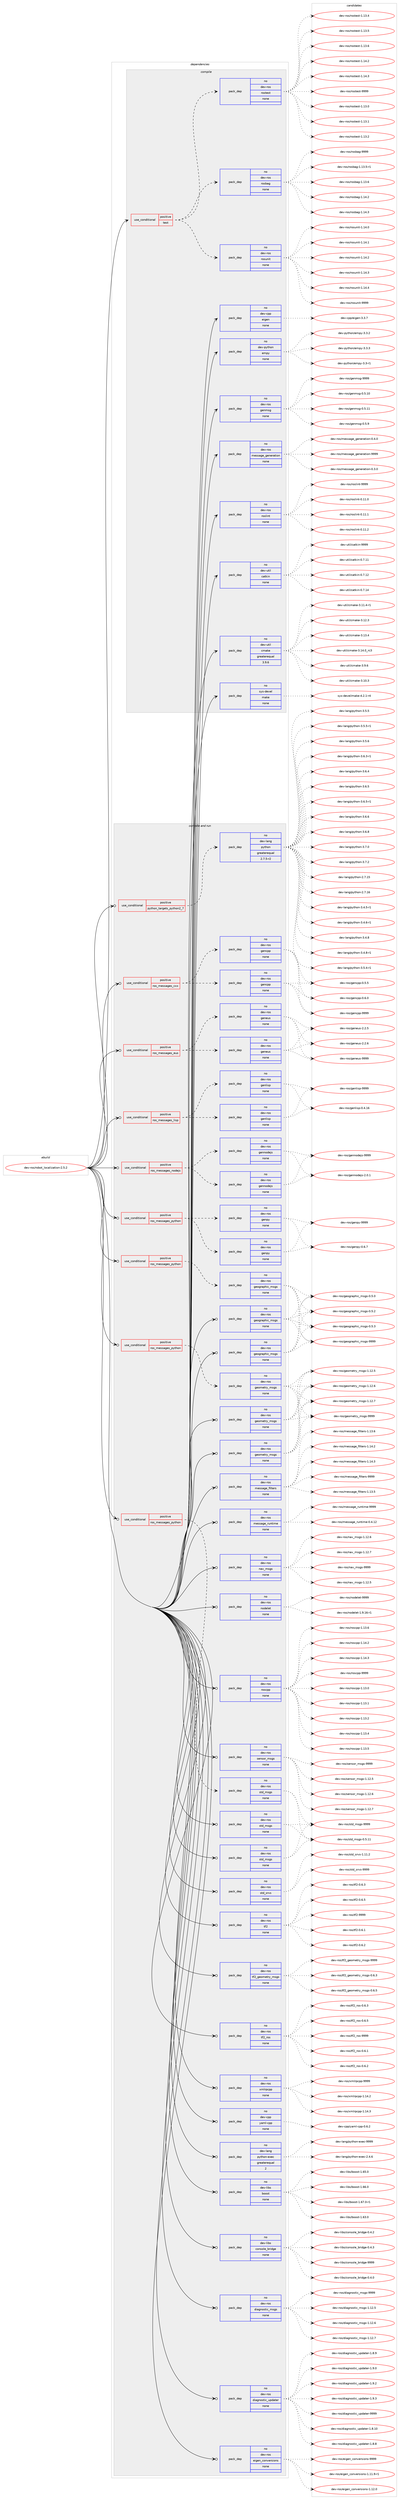 digraph prolog {

# *************
# Graph options
# *************

newrank=true;
concentrate=true;
compound=true;
graph [rankdir=LR,fontname=Helvetica,fontsize=10,ranksep=1.5];#, ranksep=2.5, nodesep=0.2];
edge  [arrowhead=vee];
node  [fontname=Helvetica,fontsize=10];

# **********
# The ebuild
# **********

subgraph cluster_leftcol {
color=gray;
rank=same;
label=<<i>ebuild</i>>;
id [label="dev-ros/robot_localization-2.5.2", color=red, width=4, href="../dev-ros/robot_localization-2.5.2.svg"];
}

# ****************
# The dependencies
# ****************

subgraph cluster_midcol {
color=gray;
label=<<i>dependencies</i>>;
subgraph cluster_compile {
fillcolor="#eeeeee";
style=filled;
label=<<i>compile</i>>;
subgraph cond389526 {
dependency1462992 [label=<<TABLE BORDER="0" CELLBORDER="1" CELLSPACING="0" CELLPADDING="4"><TR><TD ROWSPAN="3" CELLPADDING="10">use_conditional</TD></TR><TR><TD>positive</TD></TR><TR><TD>test</TD></TR></TABLE>>, shape=none, color=red];
subgraph pack1050076 {
dependency1462993 [label=<<TABLE BORDER="0" CELLBORDER="1" CELLSPACING="0" CELLPADDING="4" WIDTH="220"><TR><TD ROWSPAN="6" CELLPADDING="30">pack_dep</TD></TR><TR><TD WIDTH="110">no</TD></TR><TR><TD>dev-ros</TD></TR><TR><TD>rosbag</TD></TR><TR><TD>none</TD></TR><TR><TD></TD></TR></TABLE>>, shape=none, color=blue];
}
dependency1462992:e -> dependency1462993:w [weight=20,style="dashed",arrowhead="vee"];
subgraph pack1050077 {
dependency1462994 [label=<<TABLE BORDER="0" CELLBORDER="1" CELLSPACING="0" CELLPADDING="4" WIDTH="220"><TR><TD ROWSPAN="6" CELLPADDING="30">pack_dep</TD></TR><TR><TD WIDTH="110">no</TD></TR><TR><TD>dev-ros</TD></TR><TR><TD>rostest</TD></TR><TR><TD>none</TD></TR><TR><TD></TD></TR></TABLE>>, shape=none, color=blue];
}
dependency1462992:e -> dependency1462994:w [weight=20,style="dashed",arrowhead="vee"];
subgraph pack1050078 {
dependency1462995 [label=<<TABLE BORDER="0" CELLBORDER="1" CELLSPACING="0" CELLPADDING="4" WIDTH="220"><TR><TD ROWSPAN="6" CELLPADDING="30">pack_dep</TD></TR><TR><TD WIDTH="110">no</TD></TR><TR><TD>dev-ros</TD></TR><TR><TD>rosunit</TD></TR><TR><TD>none</TD></TR><TR><TD></TD></TR></TABLE>>, shape=none, color=blue];
}
dependency1462992:e -> dependency1462995:w [weight=20,style="dashed",arrowhead="vee"];
}
id:e -> dependency1462992:w [weight=20,style="solid",arrowhead="vee"];
subgraph pack1050079 {
dependency1462996 [label=<<TABLE BORDER="0" CELLBORDER="1" CELLSPACING="0" CELLPADDING="4" WIDTH="220"><TR><TD ROWSPAN="6" CELLPADDING="30">pack_dep</TD></TR><TR><TD WIDTH="110">no</TD></TR><TR><TD>dev-cpp</TD></TR><TR><TD>eigen</TD></TR><TR><TD>none</TD></TR><TR><TD></TD></TR></TABLE>>, shape=none, color=blue];
}
id:e -> dependency1462996:w [weight=20,style="solid",arrowhead="vee"];
subgraph pack1050080 {
dependency1462997 [label=<<TABLE BORDER="0" CELLBORDER="1" CELLSPACING="0" CELLPADDING="4" WIDTH="220"><TR><TD ROWSPAN="6" CELLPADDING="30">pack_dep</TD></TR><TR><TD WIDTH="110">no</TD></TR><TR><TD>dev-python</TD></TR><TR><TD>empy</TD></TR><TR><TD>none</TD></TR><TR><TD></TD></TR></TABLE>>, shape=none, color=blue];
}
id:e -> dependency1462997:w [weight=20,style="solid",arrowhead="vee"];
subgraph pack1050081 {
dependency1462998 [label=<<TABLE BORDER="0" CELLBORDER="1" CELLSPACING="0" CELLPADDING="4" WIDTH="220"><TR><TD ROWSPAN="6" CELLPADDING="30">pack_dep</TD></TR><TR><TD WIDTH="110">no</TD></TR><TR><TD>dev-ros</TD></TR><TR><TD>genmsg</TD></TR><TR><TD>none</TD></TR><TR><TD></TD></TR></TABLE>>, shape=none, color=blue];
}
id:e -> dependency1462998:w [weight=20,style="solid",arrowhead="vee"];
subgraph pack1050082 {
dependency1462999 [label=<<TABLE BORDER="0" CELLBORDER="1" CELLSPACING="0" CELLPADDING="4" WIDTH="220"><TR><TD ROWSPAN="6" CELLPADDING="30">pack_dep</TD></TR><TR><TD WIDTH="110">no</TD></TR><TR><TD>dev-ros</TD></TR><TR><TD>message_generation</TD></TR><TR><TD>none</TD></TR><TR><TD></TD></TR></TABLE>>, shape=none, color=blue];
}
id:e -> dependency1462999:w [weight=20,style="solid",arrowhead="vee"];
subgraph pack1050083 {
dependency1463000 [label=<<TABLE BORDER="0" CELLBORDER="1" CELLSPACING="0" CELLPADDING="4" WIDTH="220"><TR><TD ROWSPAN="6" CELLPADDING="30">pack_dep</TD></TR><TR><TD WIDTH="110">no</TD></TR><TR><TD>dev-ros</TD></TR><TR><TD>roslint</TD></TR><TR><TD>none</TD></TR><TR><TD></TD></TR></TABLE>>, shape=none, color=blue];
}
id:e -> dependency1463000:w [weight=20,style="solid",arrowhead="vee"];
subgraph pack1050084 {
dependency1463001 [label=<<TABLE BORDER="0" CELLBORDER="1" CELLSPACING="0" CELLPADDING="4" WIDTH="220"><TR><TD ROWSPAN="6" CELLPADDING="30">pack_dep</TD></TR><TR><TD WIDTH="110">no</TD></TR><TR><TD>dev-util</TD></TR><TR><TD>catkin</TD></TR><TR><TD>none</TD></TR><TR><TD></TD></TR></TABLE>>, shape=none, color=blue];
}
id:e -> dependency1463001:w [weight=20,style="solid",arrowhead="vee"];
subgraph pack1050085 {
dependency1463002 [label=<<TABLE BORDER="0" CELLBORDER="1" CELLSPACING="0" CELLPADDING="4" WIDTH="220"><TR><TD ROWSPAN="6" CELLPADDING="30">pack_dep</TD></TR><TR><TD WIDTH="110">no</TD></TR><TR><TD>dev-util</TD></TR><TR><TD>cmake</TD></TR><TR><TD>greaterequal</TD></TR><TR><TD>3.9.6</TD></TR></TABLE>>, shape=none, color=blue];
}
id:e -> dependency1463002:w [weight=20,style="solid",arrowhead="vee"];
subgraph pack1050086 {
dependency1463003 [label=<<TABLE BORDER="0" CELLBORDER="1" CELLSPACING="0" CELLPADDING="4" WIDTH="220"><TR><TD ROWSPAN="6" CELLPADDING="30">pack_dep</TD></TR><TR><TD WIDTH="110">no</TD></TR><TR><TD>sys-devel</TD></TR><TR><TD>make</TD></TR><TR><TD>none</TD></TR><TR><TD></TD></TR></TABLE>>, shape=none, color=blue];
}
id:e -> dependency1463003:w [weight=20,style="solid",arrowhead="vee"];
}
subgraph cluster_compileandrun {
fillcolor="#eeeeee";
style=filled;
label=<<i>compile and run</i>>;
subgraph cond389527 {
dependency1463004 [label=<<TABLE BORDER="0" CELLBORDER="1" CELLSPACING="0" CELLPADDING="4"><TR><TD ROWSPAN="3" CELLPADDING="10">use_conditional</TD></TR><TR><TD>positive</TD></TR><TR><TD>python_targets_python2_7</TD></TR></TABLE>>, shape=none, color=red];
subgraph pack1050087 {
dependency1463005 [label=<<TABLE BORDER="0" CELLBORDER="1" CELLSPACING="0" CELLPADDING="4" WIDTH="220"><TR><TD ROWSPAN="6" CELLPADDING="30">pack_dep</TD></TR><TR><TD WIDTH="110">no</TD></TR><TR><TD>dev-lang</TD></TR><TR><TD>python</TD></TR><TR><TD>greaterequal</TD></TR><TR><TD>2.7.5-r2</TD></TR></TABLE>>, shape=none, color=blue];
}
dependency1463004:e -> dependency1463005:w [weight=20,style="dashed",arrowhead="vee"];
}
id:e -> dependency1463004:w [weight=20,style="solid",arrowhead="odotvee"];
subgraph cond389528 {
dependency1463006 [label=<<TABLE BORDER="0" CELLBORDER="1" CELLSPACING="0" CELLPADDING="4"><TR><TD ROWSPAN="3" CELLPADDING="10">use_conditional</TD></TR><TR><TD>positive</TD></TR><TR><TD>ros_messages_cxx</TD></TR></TABLE>>, shape=none, color=red];
subgraph pack1050088 {
dependency1463007 [label=<<TABLE BORDER="0" CELLBORDER="1" CELLSPACING="0" CELLPADDING="4" WIDTH="220"><TR><TD ROWSPAN="6" CELLPADDING="30">pack_dep</TD></TR><TR><TD WIDTH="110">no</TD></TR><TR><TD>dev-ros</TD></TR><TR><TD>gencpp</TD></TR><TR><TD>none</TD></TR><TR><TD></TD></TR></TABLE>>, shape=none, color=blue];
}
dependency1463006:e -> dependency1463007:w [weight=20,style="dashed",arrowhead="vee"];
subgraph pack1050089 {
dependency1463008 [label=<<TABLE BORDER="0" CELLBORDER="1" CELLSPACING="0" CELLPADDING="4" WIDTH="220"><TR><TD ROWSPAN="6" CELLPADDING="30">pack_dep</TD></TR><TR><TD WIDTH="110">no</TD></TR><TR><TD>dev-ros</TD></TR><TR><TD>gencpp</TD></TR><TR><TD>none</TD></TR><TR><TD></TD></TR></TABLE>>, shape=none, color=blue];
}
dependency1463006:e -> dependency1463008:w [weight=20,style="dashed",arrowhead="vee"];
}
id:e -> dependency1463006:w [weight=20,style="solid",arrowhead="odotvee"];
subgraph cond389529 {
dependency1463009 [label=<<TABLE BORDER="0" CELLBORDER="1" CELLSPACING="0" CELLPADDING="4"><TR><TD ROWSPAN="3" CELLPADDING="10">use_conditional</TD></TR><TR><TD>positive</TD></TR><TR><TD>ros_messages_eus</TD></TR></TABLE>>, shape=none, color=red];
subgraph pack1050090 {
dependency1463010 [label=<<TABLE BORDER="0" CELLBORDER="1" CELLSPACING="0" CELLPADDING="4" WIDTH="220"><TR><TD ROWSPAN="6" CELLPADDING="30">pack_dep</TD></TR><TR><TD WIDTH="110">no</TD></TR><TR><TD>dev-ros</TD></TR><TR><TD>geneus</TD></TR><TR><TD>none</TD></TR><TR><TD></TD></TR></TABLE>>, shape=none, color=blue];
}
dependency1463009:e -> dependency1463010:w [weight=20,style="dashed",arrowhead="vee"];
subgraph pack1050091 {
dependency1463011 [label=<<TABLE BORDER="0" CELLBORDER="1" CELLSPACING="0" CELLPADDING="4" WIDTH="220"><TR><TD ROWSPAN="6" CELLPADDING="30">pack_dep</TD></TR><TR><TD WIDTH="110">no</TD></TR><TR><TD>dev-ros</TD></TR><TR><TD>geneus</TD></TR><TR><TD>none</TD></TR><TR><TD></TD></TR></TABLE>>, shape=none, color=blue];
}
dependency1463009:e -> dependency1463011:w [weight=20,style="dashed",arrowhead="vee"];
}
id:e -> dependency1463009:w [weight=20,style="solid",arrowhead="odotvee"];
subgraph cond389530 {
dependency1463012 [label=<<TABLE BORDER="0" CELLBORDER="1" CELLSPACING="0" CELLPADDING="4"><TR><TD ROWSPAN="3" CELLPADDING="10">use_conditional</TD></TR><TR><TD>positive</TD></TR><TR><TD>ros_messages_lisp</TD></TR></TABLE>>, shape=none, color=red];
subgraph pack1050092 {
dependency1463013 [label=<<TABLE BORDER="0" CELLBORDER="1" CELLSPACING="0" CELLPADDING="4" WIDTH="220"><TR><TD ROWSPAN="6" CELLPADDING="30">pack_dep</TD></TR><TR><TD WIDTH="110">no</TD></TR><TR><TD>dev-ros</TD></TR><TR><TD>genlisp</TD></TR><TR><TD>none</TD></TR><TR><TD></TD></TR></TABLE>>, shape=none, color=blue];
}
dependency1463012:e -> dependency1463013:w [weight=20,style="dashed",arrowhead="vee"];
subgraph pack1050093 {
dependency1463014 [label=<<TABLE BORDER="0" CELLBORDER="1" CELLSPACING="0" CELLPADDING="4" WIDTH="220"><TR><TD ROWSPAN="6" CELLPADDING="30">pack_dep</TD></TR><TR><TD WIDTH="110">no</TD></TR><TR><TD>dev-ros</TD></TR><TR><TD>genlisp</TD></TR><TR><TD>none</TD></TR><TR><TD></TD></TR></TABLE>>, shape=none, color=blue];
}
dependency1463012:e -> dependency1463014:w [weight=20,style="dashed",arrowhead="vee"];
}
id:e -> dependency1463012:w [weight=20,style="solid",arrowhead="odotvee"];
subgraph cond389531 {
dependency1463015 [label=<<TABLE BORDER="0" CELLBORDER="1" CELLSPACING="0" CELLPADDING="4"><TR><TD ROWSPAN="3" CELLPADDING="10">use_conditional</TD></TR><TR><TD>positive</TD></TR><TR><TD>ros_messages_nodejs</TD></TR></TABLE>>, shape=none, color=red];
subgraph pack1050094 {
dependency1463016 [label=<<TABLE BORDER="0" CELLBORDER="1" CELLSPACING="0" CELLPADDING="4" WIDTH="220"><TR><TD ROWSPAN="6" CELLPADDING="30">pack_dep</TD></TR><TR><TD WIDTH="110">no</TD></TR><TR><TD>dev-ros</TD></TR><TR><TD>gennodejs</TD></TR><TR><TD>none</TD></TR><TR><TD></TD></TR></TABLE>>, shape=none, color=blue];
}
dependency1463015:e -> dependency1463016:w [weight=20,style="dashed",arrowhead="vee"];
subgraph pack1050095 {
dependency1463017 [label=<<TABLE BORDER="0" CELLBORDER="1" CELLSPACING="0" CELLPADDING="4" WIDTH="220"><TR><TD ROWSPAN="6" CELLPADDING="30">pack_dep</TD></TR><TR><TD WIDTH="110">no</TD></TR><TR><TD>dev-ros</TD></TR><TR><TD>gennodejs</TD></TR><TR><TD>none</TD></TR><TR><TD></TD></TR></TABLE>>, shape=none, color=blue];
}
dependency1463015:e -> dependency1463017:w [weight=20,style="dashed",arrowhead="vee"];
}
id:e -> dependency1463015:w [weight=20,style="solid",arrowhead="odotvee"];
subgraph cond389532 {
dependency1463018 [label=<<TABLE BORDER="0" CELLBORDER="1" CELLSPACING="0" CELLPADDING="4"><TR><TD ROWSPAN="3" CELLPADDING="10">use_conditional</TD></TR><TR><TD>positive</TD></TR><TR><TD>ros_messages_python</TD></TR></TABLE>>, shape=none, color=red];
subgraph pack1050096 {
dependency1463019 [label=<<TABLE BORDER="0" CELLBORDER="1" CELLSPACING="0" CELLPADDING="4" WIDTH="220"><TR><TD ROWSPAN="6" CELLPADDING="30">pack_dep</TD></TR><TR><TD WIDTH="110">no</TD></TR><TR><TD>dev-ros</TD></TR><TR><TD>genpy</TD></TR><TR><TD>none</TD></TR><TR><TD></TD></TR></TABLE>>, shape=none, color=blue];
}
dependency1463018:e -> dependency1463019:w [weight=20,style="dashed",arrowhead="vee"];
subgraph pack1050097 {
dependency1463020 [label=<<TABLE BORDER="0" CELLBORDER="1" CELLSPACING="0" CELLPADDING="4" WIDTH="220"><TR><TD ROWSPAN="6" CELLPADDING="30">pack_dep</TD></TR><TR><TD WIDTH="110">no</TD></TR><TR><TD>dev-ros</TD></TR><TR><TD>genpy</TD></TR><TR><TD>none</TD></TR><TR><TD></TD></TR></TABLE>>, shape=none, color=blue];
}
dependency1463018:e -> dependency1463020:w [weight=20,style="dashed",arrowhead="vee"];
}
id:e -> dependency1463018:w [weight=20,style="solid",arrowhead="odotvee"];
subgraph cond389533 {
dependency1463021 [label=<<TABLE BORDER="0" CELLBORDER="1" CELLSPACING="0" CELLPADDING="4"><TR><TD ROWSPAN="3" CELLPADDING="10">use_conditional</TD></TR><TR><TD>positive</TD></TR><TR><TD>ros_messages_python</TD></TR></TABLE>>, shape=none, color=red];
subgraph pack1050098 {
dependency1463022 [label=<<TABLE BORDER="0" CELLBORDER="1" CELLSPACING="0" CELLPADDING="4" WIDTH="220"><TR><TD ROWSPAN="6" CELLPADDING="30">pack_dep</TD></TR><TR><TD WIDTH="110">no</TD></TR><TR><TD>dev-ros</TD></TR><TR><TD>geographic_msgs</TD></TR><TR><TD>none</TD></TR><TR><TD></TD></TR></TABLE>>, shape=none, color=blue];
}
dependency1463021:e -> dependency1463022:w [weight=20,style="dashed",arrowhead="vee"];
}
id:e -> dependency1463021:w [weight=20,style="solid",arrowhead="odotvee"];
subgraph cond389534 {
dependency1463023 [label=<<TABLE BORDER="0" CELLBORDER="1" CELLSPACING="0" CELLPADDING="4"><TR><TD ROWSPAN="3" CELLPADDING="10">use_conditional</TD></TR><TR><TD>positive</TD></TR><TR><TD>ros_messages_python</TD></TR></TABLE>>, shape=none, color=red];
subgraph pack1050099 {
dependency1463024 [label=<<TABLE BORDER="0" CELLBORDER="1" CELLSPACING="0" CELLPADDING="4" WIDTH="220"><TR><TD ROWSPAN="6" CELLPADDING="30">pack_dep</TD></TR><TR><TD WIDTH="110">no</TD></TR><TR><TD>dev-ros</TD></TR><TR><TD>geometry_msgs</TD></TR><TR><TD>none</TD></TR><TR><TD></TD></TR></TABLE>>, shape=none, color=blue];
}
dependency1463023:e -> dependency1463024:w [weight=20,style="dashed",arrowhead="vee"];
}
id:e -> dependency1463023:w [weight=20,style="solid",arrowhead="odotvee"];
subgraph cond389535 {
dependency1463025 [label=<<TABLE BORDER="0" CELLBORDER="1" CELLSPACING="0" CELLPADDING="4"><TR><TD ROWSPAN="3" CELLPADDING="10">use_conditional</TD></TR><TR><TD>positive</TD></TR><TR><TD>ros_messages_python</TD></TR></TABLE>>, shape=none, color=red];
subgraph pack1050100 {
dependency1463026 [label=<<TABLE BORDER="0" CELLBORDER="1" CELLSPACING="0" CELLPADDING="4" WIDTH="220"><TR><TD ROWSPAN="6" CELLPADDING="30">pack_dep</TD></TR><TR><TD WIDTH="110">no</TD></TR><TR><TD>dev-ros</TD></TR><TR><TD>std_msgs</TD></TR><TR><TD>none</TD></TR><TR><TD></TD></TR></TABLE>>, shape=none, color=blue];
}
dependency1463025:e -> dependency1463026:w [weight=20,style="dashed",arrowhead="vee"];
}
id:e -> dependency1463025:w [weight=20,style="solid",arrowhead="odotvee"];
subgraph pack1050101 {
dependency1463027 [label=<<TABLE BORDER="0" CELLBORDER="1" CELLSPACING="0" CELLPADDING="4" WIDTH="220"><TR><TD ROWSPAN="6" CELLPADDING="30">pack_dep</TD></TR><TR><TD WIDTH="110">no</TD></TR><TR><TD>dev-cpp</TD></TR><TR><TD>yaml-cpp</TD></TR><TR><TD>none</TD></TR><TR><TD></TD></TR></TABLE>>, shape=none, color=blue];
}
id:e -> dependency1463027:w [weight=20,style="solid",arrowhead="odotvee"];
subgraph pack1050102 {
dependency1463028 [label=<<TABLE BORDER="0" CELLBORDER="1" CELLSPACING="0" CELLPADDING="4" WIDTH="220"><TR><TD ROWSPAN="6" CELLPADDING="30">pack_dep</TD></TR><TR><TD WIDTH="110">no</TD></TR><TR><TD>dev-lang</TD></TR><TR><TD>python-exec</TD></TR><TR><TD>greaterequal</TD></TR><TR><TD>2</TD></TR></TABLE>>, shape=none, color=blue];
}
id:e -> dependency1463028:w [weight=20,style="solid",arrowhead="odotvee"];
subgraph pack1050103 {
dependency1463029 [label=<<TABLE BORDER="0" CELLBORDER="1" CELLSPACING="0" CELLPADDING="4" WIDTH="220"><TR><TD ROWSPAN="6" CELLPADDING="30">pack_dep</TD></TR><TR><TD WIDTH="110">no</TD></TR><TR><TD>dev-libs</TD></TR><TR><TD>boost</TD></TR><TR><TD>none</TD></TR><TR><TD></TD></TR></TABLE>>, shape=none, color=blue];
}
id:e -> dependency1463029:w [weight=20,style="solid",arrowhead="odotvee"];
subgraph pack1050104 {
dependency1463030 [label=<<TABLE BORDER="0" CELLBORDER="1" CELLSPACING="0" CELLPADDING="4" WIDTH="220"><TR><TD ROWSPAN="6" CELLPADDING="30">pack_dep</TD></TR><TR><TD WIDTH="110">no</TD></TR><TR><TD>dev-libs</TD></TR><TR><TD>console_bridge</TD></TR><TR><TD>none</TD></TR><TR><TD></TD></TR></TABLE>>, shape=none, color=blue];
}
id:e -> dependency1463030:w [weight=20,style="solid",arrowhead="odotvee"];
subgraph pack1050105 {
dependency1463031 [label=<<TABLE BORDER="0" CELLBORDER="1" CELLSPACING="0" CELLPADDING="4" WIDTH="220"><TR><TD ROWSPAN="6" CELLPADDING="30">pack_dep</TD></TR><TR><TD WIDTH="110">no</TD></TR><TR><TD>dev-ros</TD></TR><TR><TD>diagnostic_msgs</TD></TR><TR><TD>none</TD></TR><TR><TD></TD></TR></TABLE>>, shape=none, color=blue];
}
id:e -> dependency1463031:w [weight=20,style="solid",arrowhead="odotvee"];
subgraph pack1050106 {
dependency1463032 [label=<<TABLE BORDER="0" CELLBORDER="1" CELLSPACING="0" CELLPADDING="4" WIDTH="220"><TR><TD ROWSPAN="6" CELLPADDING="30">pack_dep</TD></TR><TR><TD WIDTH="110">no</TD></TR><TR><TD>dev-ros</TD></TR><TR><TD>diagnostic_updater</TD></TR><TR><TD>none</TD></TR><TR><TD></TD></TR></TABLE>>, shape=none, color=blue];
}
id:e -> dependency1463032:w [weight=20,style="solid",arrowhead="odotvee"];
subgraph pack1050107 {
dependency1463033 [label=<<TABLE BORDER="0" CELLBORDER="1" CELLSPACING="0" CELLPADDING="4" WIDTH="220"><TR><TD ROWSPAN="6" CELLPADDING="30">pack_dep</TD></TR><TR><TD WIDTH="110">no</TD></TR><TR><TD>dev-ros</TD></TR><TR><TD>eigen_conversions</TD></TR><TR><TD>none</TD></TR><TR><TD></TD></TR></TABLE>>, shape=none, color=blue];
}
id:e -> dependency1463033:w [weight=20,style="solid",arrowhead="odotvee"];
subgraph pack1050108 {
dependency1463034 [label=<<TABLE BORDER="0" CELLBORDER="1" CELLSPACING="0" CELLPADDING="4" WIDTH="220"><TR><TD ROWSPAN="6" CELLPADDING="30">pack_dep</TD></TR><TR><TD WIDTH="110">no</TD></TR><TR><TD>dev-ros</TD></TR><TR><TD>geographic_msgs</TD></TR><TR><TD>none</TD></TR><TR><TD></TD></TR></TABLE>>, shape=none, color=blue];
}
id:e -> dependency1463034:w [weight=20,style="solid",arrowhead="odotvee"];
subgraph pack1050109 {
dependency1463035 [label=<<TABLE BORDER="0" CELLBORDER="1" CELLSPACING="0" CELLPADDING="4" WIDTH="220"><TR><TD ROWSPAN="6" CELLPADDING="30">pack_dep</TD></TR><TR><TD WIDTH="110">no</TD></TR><TR><TD>dev-ros</TD></TR><TR><TD>geographic_msgs</TD></TR><TR><TD>none</TD></TR><TR><TD></TD></TR></TABLE>>, shape=none, color=blue];
}
id:e -> dependency1463035:w [weight=20,style="solid",arrowhead="odotvee"];
subgraph pack1050110 {
dependency1463036 [label=<<TABLE BORDER="0" CELLBORDER="1" CELLSPACING="0" CELLPADDING="4" WIDTH="220"><TR><TD ROWSPAN="6" CELLPADDING="30">pack_dep</TD></TR><TR><TD WIDTH="110">no</TD></TR><TR><TD>dev-ros</TD></TR><TR><TD>geometry_msgs</TD></TR><TR><TD>none</TD></TR><TR><TD></TD></TR></TABLE>>, shape=none, color=blue];
}
id:e -> dependency1463036:w [weight=20,style="solid",arrowhead="odotvee"];
subgraph pack1050111 {
dependency1463037 [label=<<TABLE BORDER="0" CELLBORDER="1" CELLSPACING="0" CELLPADDING="4" WIDTH="220"><TR><TD ROWSPAN="6" CELLPADDING="30">pack_dep</TD></TR><TR><TD WIDTH="110">no</TD></TR><TR><TD>dev-ros</TD></TR><TR><TD>geometry_msgs</TD></TR><TR><TD>none</TD></TR><TR><TD></TD></TR></TABLE>>, shape=none, color=blue];
}
id:e -> dependency1463037:w [weight=20,style="solid",arrowhead="odotvee"];
subgraph pack1050112 {
dependency1463038 [label=<<TABLE BORDER="0" CELLBORDER="1" CELLSPACING="0" CELLPADDING="4" WIDTH="220"><TR><TD ROWSPAN="6" CELLPADDING="30">pack_dep</TD></TR><TR><TD WIDTH="110">no</TD></TR><TR><TD>dev-ros</TD></TR><TR><TD>message_filters</TD></TR><TR><TD>none</TD></TR><TR><TD></TD></TR></TABLE>>, shape=none, color=blue];
}
id:e -> dependency1463038:w [weight=20,style="solid",arrowhead="odotvee"];
subgraph pack1050113 {
dependency1463039 [label=<<TABLE BORDER="0" CELLBORDER="1" CELLSPACING="0" CELLPADDING="4" WIDTH="220"><TR><TD ROWSPAN="6" CELLPADDING="30">pack_dep</TD></TR><TR><TD WIDTH="110">no</TD></TR><TR><TD>dev-ros</TD></TR><TR><TD>message_runtime</TD></TR><TR><TD>none</TD></TR><TR><TD></TD></TR></TABLE>>, shape=none, color=blue];
}
id:e -> dependency1463039:w [weight=20,style="solid",arrowhead="odotvee"];
subgraph pack1050114 {
dependency1463040 [label=<<TABLE BORDER="0" CELLBORDER="1" CELLSPACING="0" CELLPADDING="4" WIDTH="220"><TR><TD ROWSPAN="6" CELLPADDING="30">pack_dep</TD></TR><TR><TD WIDTH="110">no</TD></TR><TR><TD>dev-ros</TD></TR><TR><TD>nav_msgs</TD></TR><TR><TD>none</TD></TR><TR><TD></TD></TR></TABLE>>, shape=none, color=blue];
}
id:e -> dependency1463040:w [weight=20,style="solid",arrowhead="odotvee"];
subgraph pack1050115 {
dependency1463041 [label=<<TABLE BORDER="0" CELLBORDER="1" CELLSPACING="0" CELLPADDING="4" WIDTH="220"><TR><TD ROWSPAN="6" CELLPADDING="30">pack_dep</TD></TR><TR><TD WIDTH="110">no</TD></TR><TR><TD>dev-ros</TD></TR><TR><TD>nodelet</TD></TR><TR><TD>none</TD></TR><TR><TD></TD></TR></TABLE>>, shape=none, color=blue];
}
id:e -> dependency1463041:w [weight=20,style="solid",arrowhead="odotvee"];
subgraph pack1050116 {
dependency1463042 [label=<<TABLE BORDER="0" CELLBORDER="1" CELLSPACING="0" CELLPADDING="4" WIDTH="220"><TR><TD ROWSPAN="6" CELLPADDING="30">pack_dep</TD></TR><TR><TD WIDTH="110">no</TD></TR><TR><TD>dev-ros</TD></TR><TR><TD>roscpp</TD></TR><TR><TD>none</TD></TR><TR><TD></TD></TR></TABLE>>, shape=none, color=blue];
}
id:e -> dependency1463042:w [weight=20,style="solid",arrowhead="odotvee"];
subgraph pack1050117 {
dependency1463043 [label=<<TABLE BORDER="0" CELLBORDER="1" CELLSPACING="0" CELLPADDING="4" WIDTH="220"><TR><TD ROWSPAN="6" CELLPADDING="30">pack_dep</TD></TR><TR><TD WIDTH="110">no</TD></TR><TR><TD>dev-ros</TD></TR><TR><TD>sensor_msgs</TD></TR><TR><TD>none</TD></TR><TR><TD></TD></TR></TABLE>>, shape=none, color=blue];
}
id:e -> dependency1463043:w [weight=20,style="solid",arrowhead="odotvee"];
subgraph pack1050118 {
dependency1463044 [label=<<TABLE BORDER="0" CELLBORDER="1" CELLSPACING="0" CELLPADDING="4" WIDTH="220"><TR><TD ROWSPAN="6" CELLPADDING="30">pack_dep</TD></TR><TR><TD WIDTH="110">no</TD></TR><TR><TD>dev-ros</TD></TR><TR><TD>std_msgs</TD></TR><TR><TD>none</TD></TR><TR><TD></TD></TR></TABLE>>, shape=none, color=blue];
}
id:e -> dependency1463044:w [weight=20,style="solid",arrowhead="odotvee"];
subgraph pack1050119 {
dependency1463045 [label=<<TABLE BORDER="0" CELLBORDER="1" CELLSPACING="0" CELLPADDING="4" WIDTH="220"><TR><TD ROWSPAN="6" CELLPADDING="30">pack_dep</TD></TR><TR><TD WIDTH="110">no</TD></TR><TR><TD>dev-ros</TD></TR><TR><TD>std_msgs</TD></TR><TR><TD>none</TD></TR><TR><TD></TD></TR></TABLE>>, shape=none, color=blue];
}
id:e -> dependency1463045:w [weight=20,style="solid",arrowhead="odotvee"];
subgraph pack1050120 {
dependency1463046 [label=<<TABLE BORDER="0" CELLBORDER="1" CELLSPACING="0" CELLPADDING="4" WIDTH="220"><TR><TD ROWSPAN="6" CELLPADDING="30">pack_dep</TD></TR><TR><TD WIDTH="110">no</TD></TR><TR><TD>dev-ros</TD></TR><TR><TD>std_srvs</TD></TR><TR><TD>none</TD></TR><TR><TD></TD></TR></TABLE>>, shape=none, color=blue];
}
id:e -> dependency1463046:w [weight=20,style="solid",arrowhead="odotvee"];
subgraph pack1050121 {
dependency1463047 [label=<<TABLE BORDER="0" CELLBORDER="1" CELLSPACING="0" CELLPADDING="4" WIDTH="220"><TR><TD ROWSPAN="6" CELLPADDING="30">pack_dep</TD></TR><TR><TD WIDTH="110">no</TD></TR><TR><TD>dev-ros</TD></TR><TR><TD>tf2</TD></TR><TR><TD>none</TD></TR><TR><TD></TD></TR></TABLE>>, shape=none, color=blue];
}
id:e -> dependency1463047:w [weight=20,style="solid",arrowhead="odotvee"];
subgraph pack1050122 {
dependency1463048 [label=<<TABLE BORDER="0" CELLBORDER="1" CELLSPACING="0" CELLPADDING="4" WIDTH="220"><TR><TD ROWSPAN="6" CELLPADDING="30">pack_dep</TD></TR><TR><TD WIDTH="110">no</TD></TR><TR><TD>dev-ros</TD></TR><TR><TD>tf2_geometry_msgs</TD></TR><TR><TD>none</TD></TR><TR><TD></TD></TR></TABLE>>, shape=none, color=blue];
}
id:e -> dependency1463048:w [weight=20,style="solid",arrowhead="odotvee"];
subgraph pack1050123 {
dependency1463049 [label=<<TABLE BORDER="0" CELLBORDER="1" CELLSPACING="0" CELLPADDING="4" WIDTH="220"><TR><TD ROWSPAN="6" CELLPADDING="30">pack_dep</TD></TR><TR><TD WIDTH="110">no</TD></TR><TR><TD>dev-ros</TD></TR><TR><TD>tf2_ros</TD></TR><TR><TD>none</TD></TR><TR><TD></TD></TR></TABLE>>, shape=none, color=blue];
}
id:e -> dependency1463049:w [weight=20,style="solid",arrowhead="odotvee"];
subgraph pack1050124 {
dependency1463050 [label=<<TABLE BORDER="0" CELLBORDER="1" CELLSPACING="0" CELLPADDING="4" WIDTH="220"><TR><TD ROWSPAN="6" CELLPADDING="30">pack_dep</TD></TR><TR><TD WIDTH="110">no</TD></TR><TR><TD>dev-ros</TD></TR><TR><TD>xmlrpcpp</TD></TR><TR><TD>none</TD></TR><TR><TD></TD></TR></TABLE>>, shape=none, color=blue];
}
id:e -> dependency1463050:w [weight=20,style="solid",arrowhead="odotvee"];
}
subgraph cluster_run {
fillcolor="#eeeeee";
style=filled;
label=<<i>run</i>>;
}
}

# **************
# The candidates
# **************

subgraph cluster_choices {
rank=same;
color=gray;
label=<<i>candidates</i>>;

subgraph choice1050076 {
color=black;
nodesep=1;
choice10010111845114111115471141111159897103454946495146534511449 [label="dev-ros/rosbag-1.13.5-r1", color=red, width=4,href="../dev-ros/rosbag-1.13.5-r1.svg"];
choice1001011184511411111547114111115989710345494649514654 [label="dev-ros/rosbag-1.13.6", color=red, width=4,href="../dev-ros/rosbag-1.13.6.svg"];
choice1001011184511411111547114111115989710345494649524650 [label="dev-ros/rosbag-1.14.2", color=red, width=4,href="../dev-ros/rosbag-1.14.2.svg"];
choice1001011184511411111547114111115989710345494649524651 [label="dev-ros/rosbag-1.14.3", color=red, width=4,href="../dev-ros/rosbag-1.14.3.svg"];
choice100101118451141111154711411111598971034557575757 [label="dev-ros/rosbag-9999", color=red, width=4,href="../dev-ros/rosbag-9999.svg"];
dependency1462993:e -> choice10010111845114111115471141111159897103454946495146534511449:w [style=dotted,weight="100"];
dependency1462993:e -> choice1001011184511411111547114111115989710345494649514654:w [style=dotted,weight="100"];
dependency1462993:e -> choice1001011184511411111547114111115989710345494649524650:w [style=dotted,weight="100"];
dependency1462993:e -> choice1001011184511411111547114111115989710345494649524651:w [style=dotted,weight="100"];
dependency1462993:e -> choice100101118451141111154711411111598971034557575757:w [style=dotted,weight="100"];
}
subgraph choice1050077 {
color=black;
nodesep=1;
choice100101118451141111154711411111511610111511645494649514648 [label="dev-ros/rostest-1.13.0", color=red, width=4,href="../dev-ros/rostest-1.13.0.svg"];
choice100101118451141111154711411111511610111511645494649514649 [label="dev-ros/rostest-1.13.1", color=red, width=4,href="../dev-ros/rostest-1.13.1.svg"];
choice100101118451141111154711411111511610111511645494649514650 [label="dev-ros/rostest-1.13.2", color=red, width=4,href="../dev-ros/rostest-1.13.2.svg"];
choice100101118451141111154711411111511610111511645494649514652 [label="dev-ros/rostest-1.13.4", color=red, width=4,href="../dev-ros/rostest-1.13.4.svg"];
choice100101118451141111154711411111511610111511645494649514653 [label="dev-ros/rostest-1.13.5", color=red, width=4,href="../dev-ros/rostest-1.13.5.svg"];
choice100101118451141111154711411111511610111511645494649514654 [label="dev-ros/rostest-1.13.6", color=red, width=4,href="../dev-ros/rostest-1.13.6.svg"];
choice100101118451141111154711411111511610111511645494649524650 [label="dev-ros/rostest-1.14.2", color=red, width=4,href="../dev-ros/rostest-1.14.2.svg"];
choice100101118451141111154711411111511610111511645494649524651 [label="dev-ros/rostest-1.14.3", color=red, width=4,href="../dev-ros/rostest-1.14.3.svg"];
choice10010111845114111115471141111151161011151164557575757 [label="dev-ros/rostest-9999", color=red, width=4,href="../dev-ros/rostest-9999.svg"];
dependency1462994:e -> choice100101118451141111154711411111511610111511645494649514648:w [style=dotted,weight="100"];
dependency1462994:e -> choice100101118451141111154711411111511610111511645494649514649:w [style=dotted,weight="100"];
dependency1462994:e -> choice100101118451141111154711411111511610111511645494649514650:w [style=dotted,weight="100"];
dependency1462994:e -> choice100101118451141111154711411111511610111511645494649514652:w [style=dotted,weight="100"];
dependency1462994:e -> choice100101118451141111154711411111511610111511645494649514653:w [style=dotted,weight="100"];
dependency1462994:e -> choice100101118451141111154711411111511610111511645494649514654:w [style=dotted,weight="100"];
dependency1462994:e -> choice100101118451141111154711411111511610111511645494649524650:w [style=dotted,weight="100"];
dependency1462994:e -> choice100101118451141111154711411111511610111511645494649524651:w [style=dotted,weight="100"];
dependency1462994:e -> choice10010111845114111115471141111151161011151164557575757:w [style=dotted,weight="100"];
}
subgraph choice1050078 {
color=black;
nodesep=1;
choice100101118451141111154711411111511711010511645494649524648 [label="dev-ros/rosunit-1.14.0", color=red, width=4,href="../dev-ros/rosunit-1.14.0.svg"];
choice100101118451141111154711411111511711010511645494649524649 [label="dev-ros/rosunit-1.14.1", color=red, width=4,href="../dev-ros/rosunit-1.14.1.svg"];
choice100101118451141111154711411111511711010511645494649524650 [label="dev-ros/rosunit-1.14.2", color=red, width=4,href="../dev-ros/rosunit-1.14.2.svg"];
choice100101118451141111154711411111511711010511645494649524651 [label="dev-ros/rosunit-1.14.3", color=red, width=4,href="../dev-ros/rosunit-1.14.3.svg"];
choice100101118451141111154711411111511711010511645494649524652 [label="dev-ros/rosunit-1.14.4", color=red, width=4,href="../dev-ros/rosunit-1.14.4.svg"];
choice10010111845114111115471141111151171101051164557575757 [label="dev-ros/rosunit-9999", color=red, width=4,href="../dev-ros/rosunit-9999.svg"];
dependency1462995:e -> choice100101118451141111154711411111511711010511645494649524648:w [style=dotted,weight="100"];
dependency1462995:e -> choice100101118451141111154711411111511711010511645494649524649:w [style=dotted,weight="100"];
dependency1462995:e -> choice100101118451141111154711411111511711010511645494649524650:w [style=dotted,weight="100"];
dependency1462995:e -> choice100101118451141111154711411111511711010511645494649524651:w [style=dotted,weight="100"];
dependency1462995:e -> choice100101118451141111154711411111511711010511645494649524652:w [style=dotted,weight="100"];
dependency1462995:e -> choice10010111845114111115471141111151171101051164557575757:w [style=dotted,weight="100"];
}
subgraph choice1050079 {
color=black;
nodesep=1;
choice100101118459911211247101105103101110455146514655 [label="dev-cpp/eigen-3.3.7", color=red, width=4,href="../dev-cpp/eigen-3.3.7.svg"];
dependency1462996:e -> choice100101118459911211247101105103101110455146514655:w [style=dotted,weight="100"];
}
subgraph choice1050080 {
color=black;
nodesep=1;
choice1001011184511212111610411111047101109112121455146514511449 [label="dev-python/empy-3.3-r1", color=red, width=4,href="../dev-python/empy-3.3-r1.svg"];
choice1001011184511212111610411111047101109112121455146514650 [label="dev-python/empy-3.3.2", color=red, width=4,href="../dev-python/empy-3.3.2.svg"];
choice1001011184511212111610411111047101109112121455146514651 [label="dev-python/empy-3.3.3", color=red, width=4,href="../dev-python/empy-3.3.3.svg"];
dependency1462997:e -> choice1001011184511212111610411111047101109112121455146514511449:w [style=dotted,weight="100"];
dependency1462997:e -> choice1001011184511212111610411111047101109112121455146514650:w [style=dotted,weight="100"];
dependency1462997:e -> choice1001011184511212111610411111047101109112121455146514651:w [style=dotted,weight="100"];
}
subgraph choice1050081 {
color=black;
nodesep=1;
choice100101118451141111154710310111010911510345484653464948 [label="dev-ros/genmsg-0.5.10", color=red, width=4,href="../dev-ros/genmsg-0.5.10.svg"];
choice100101118451141111154710310111010911510345484653464949 [label="dev-ros/genmsg-0.5.11", color=red, width=4,href="../dev-ros/genmsg-0.5.11.svg"];
choice1001011184511411111547103101110109115103454846534657 [label="dev-ros/genmsg-0.5.9", color=red, width=4,href="../dev-ros/genmsg-0.5.9.svg"];
choice10010111845114111115471031011101091151034557575757 [label="dev-ros/genmsg-9999", color=red, width=4,href="../dev-ros/genmsg-9999.svg"];
dependency1462998:e -> choice100101118451141111154710310111010911510345484653464948:w [style=dotted,weight="100"];
dependency1462998:e -> choice100101118451141111154710310111010911510345484653464949:w [style=dotted,weight="100"];
dependency1462998:e -> choice1001011184511411111547103101110109115103454846534657:w [style=dotted,weight="100"];
dependency1462998:e -> choice10010111845114111115471031011101091151034557575757:w [style=dotted,weight="100"];
}
subgraph choice1050082 {
color=black;
nodesep=1;
choice1001011184511411111547109101115115971031019510310111010111497116105111110454846514648 [label="dev-ros/message_generation-0.3.0", color=red, width=4,href="../dev-ros/message_generation-0.3.0.svg"];
choice1001011184511411111547109101115115971031019510310111010111497116105111110454846524648 [label="dev-ros/message_generation-0.4.0", color=red, width=4,href="../dev-ros/message_generation-0.4.0.svg"];
choice10010111845114111115471091011151159710310195103101110101114971161051111104557575757 [label="dev-ros/message_generation-9999", color=red, width=4,href="../dev-ros/message_generation-9999.svg"];
dependency1462999:e -> choice1001011184511411111547109101115115971031019510310111010111497116105111110454846514648:w [style=dotted,weight="100"];
dependency1462999:e -> choice1001011184511411111547109101115115971031019510310111010111497116105111110454846524648:w [style=dotted,weight="100"];
dependency1462999:e -> choice10010111845114111115471091011151159710310195103101110101114971161051111104557575757:w [style=dotted,weight="100"];
}
subgraph choice1050083 {
color=black;
nodesep=1;
choice100101118451141111154711411111510810511011645484649494648 [label="dev-ros/roslint-0.11.0", color=red, width=4,href="../dev-ros/roslint-0.11.0.svg"];
choice100101118451141111154711411111510810511011645484649494649 [label="dev-ros/roslint-0.11.1", color=red, width=4,href="../dev-ros/roslint-0.11.1.svg"];
choice100101118451141111154711411111510810511011645484649494650 [label="dev-ros/roslint-0.11.2", color=red, width=4,href="../dev-ros/roslint-0.11.2.svg"];
choice10010111845114111115471141111151081051101164557575757 [label="dev-ros/roslint-9999", color=red, width=4,href="../dev-ros/roslint-9999.svg"];
dependency1463000:e -> choice100101118451141111154711411111510810511011645484649494648:w [style=dotted,weight="100"];
dependency1463000:e -> choice100101118451141111154711411111510810511011645484649494649:w [style=dotted,weight="100"];
dependency1463000:e -> choice100101118451141111154711411111510810511011645484649494650:w [style=dotted,weight="100"];
dependency1463000:e -> choice10010111845114111115471141111151081051101164557575757:w [style=dotted,weight="100"];
}
subgraph choice1050084 {
color=black;
nodesep=1;
choice1001011184511711610510847999711610710511045484655464949 [label="dev-util/catkin-0.7.11", color=red, width=4,href="../dev-util/catkin-0.7.11.svg"];
choice1001011184511711610510847999711610710511045484655464950 [label="dev-util/catkin-0.7.12", color=red, width=4,href="../dev-util/catkin-0.7.12.svg"];
choice1001011184511711610510847999711610710511045484655464952 [label="dev-util/catkin-0.7.14", color=red, width=4,href="../dev-util/catkin-0.7.14.svg"];
choice100101118451171161051084799971161071051104557575757 [label="dev-util/catkin-9999", color=red, width=4,href="../dev-util/catkin-9999.svg"];
dependency1463001:e -> choice1001011184511711610510847999711610710511045484655464949:w [style=dotted,weight="100"];
dependency1463001:e -> choice1001011184511711610510847999711610710511045484655464950:w [style=dotted,weight="100"];
dependency1463001:e -> choice1001011184511711610510847999711610710511045484655464952:w [style=dotted,weight="100"];
dependency1463001:e -> choice100101118451171161051084799971161071051104557575757:w [style=dotted,weight="100"];
}
subgraph choice1050085 {
color=black;
nodesep=1;
choice1001011184511711610510847991099710710145514649484651 [label="dev-util/cmake-3.10.3", color=red, width=4,href="../dev-util/cmake-3.10.3.svg"];
choice10010111845117116105108479910997107101455146494946524511449 [label="dev-util/cmake-3.11.4-r1", color=red, width=4,href="../dev-util/cmake-3.11.4-r1.svg"];
choice1001011184511711610510847991099710710145514649504651 [label="dev-util/cmake-3.12.3", color=red, width=4,href="../dev-util/cmake-3.12.3.svg"];
choice1001011184511711610510847991099710710145514649514652 [label="dev-util/cmake-3.13.4", color=red, width=4,href="../dev-util/cmake-3.13.4.svg"];
choice1001011184511711610510847991099710710145514649524648951149951 [label="dev-util/cmake-3.14.0_rc3", color=red, width=4,href="../dev-util/cmake-3.14.0_rc3.svg"];
choice10010111845117116105108479910997107101455146574654 [label="dev-util/cmake-3.9.6", color=red, width=4,href="../dev-util/cmake-3.9.6.svg"];
dependency1463002:e -> choice1001011184511711610510847991099710710145514649484651:w [style=dotted,weight="100"];
dependency1463002:e -> choice10010111845117116105108479910997107101455146494946524511449:w [style=dotted,weight="100"];
dependency1463002:e -> choice1001011184511711610510847991099710710145514649504651:w [style=dotted,weight="100"];
dependency1463002:e -> choice1001011184511711610510847991099710710145514649514652:w [style=dotted,weight="100"];
dependency1463002:e -> choice1001011184511711610510847991099710710145514649524648951149951:w [style=dotted,weight="100"];
dependency1463002:e -> choice10010111845117116105108479910997107101455146574654:w [style=dotted,weight="100"];
}
subgraph choice1050086 {
color=black;
nodesep=1;
choice1151211154510010111810110847109971071014552465046494511452 [label="sys-devel/make-4.2.1-r4", color=red, width=4,href="../sys-devel/make-4.2.1-r4.svg"];
dependency1463003:e -> choice1151211154510010111810110847109971071014552465046494511452:w [style=dotted,weight="100"];
}
subgraph choice1050087 {
color=black;
nodesep=1;
choice10010111845108971101034711212111610411111045504655464953 [label="dev-lang/python-2.7.15", color=red, width=4,href="../dev-lang/python-2.7.15.svg"];
choice10010111845108971101034711212111610411111045504655464954 [label="dev-lang/python-2.7.16", color=red, width=4,href="../dev-lang/python-2.7.16.svg"];
choice1001011184510897110103471121211161041111104551465246534511449 [label="dev-lang/python-3.4.5-r1", color=red, width=4,href="../dev-lang/python-3.4.5-r1.svg"];
choice1001011184510897110103471121211161041111104551465246544511449 [label="dev-lang/python-3.4.6-r1", color=red, width=4,href="../dev-lang/python-3.4.6-r1.svg"];
choice100101118451089711010347112121116104111110455146524656 [label="dev-lang/python-3.4.8", color=red, width=4,href="../dev-lang/python-3.4.8.svg"];
choice1001011184510897110103471121211161041111104551465246564511449 [label="dev-lang/python-3.4.8-r1", color=red, width=4,href="../dev-lang/python-3.4.8-r1.svg"];
choice1001011184510897110103471121211161041111104551465346524511449 [label="dev-lang/python-3.5.4-r1", color=red, width=4,href="../dev-lang/python-3.5.4-r1.svg"];
choice100101118451089711010347112121116104111110455146534653 [label="dev-lang/python-3.5.5", color=red, width=4,href="../dev-lang/python-3.5.5.svg"];
choice1001011184510897110103471121211161041111104551465346534511449 [label="dev-lang/python-3.5.5-r1", color=red, width=4,href="../dev-lang/python-3.5.5-r1.svg"];
choice100101118451089711010347112121116104111110455146534654 [label="dev-lang/python-3.5.6", color=red, width=4,href="../dev-lang/python-3.5.6.svg"];
choice1001011184510897110103471121211161041111104551465446514511449 [label="dev-lang/python-3.6.3-r1", color=red, width=4,href="../dev-lang/python-3.6.3-r1.svg"];
choice100101118451089711010347112121116104111110455146544652 [label="dev-lang/python-3.6.4", color=red, width=4,href="../dev-lang/python-3.6.4.svg"];
choice100101118451089711010347112121116104111110455146544653 [label="dev-lang/python-3.6.5", color=red, width=4,href="../dev-lang/python-3.6.5.svg"];
choice1001011184510897110103471121211161041111104551465446534511449 [label="dev-lang/python-3.6.5-r1", color=red, width=4,href="../dev-lang/python-3.6.5-r1.svg"];
choice100101118451089711010347112121116104111110455146544654 [label="dev-lang/python-3.6.6", color=red, width=4,href="../dev-lang/python-3.6.6.svg"];
choice100101118451089711010347112121116104111110455146544656 [label="dev-lang/python-3.6.8", color=red, width=4,href="../dev-lang/python-3.6.8.svg"];
choice100101118451089711010347112121116104111110455146554648 [label="dev-lang/python-3.7.0", color=red, width=4,href="../dev-lang/python-3.7.0.svg"];
choice100101118451089711010347112121116104111110455146554650 [label="dev-lang/python-3.7.2", color=red, width=4,href="../dev-lang/python-3.7.2.svg"];
dependency1463005:e -> choice10010111845108971101034711212111610411111045504655464953:w [style=dotted,weight="100"];
dependency1463005:e -> choice10010111845108971101034711212111610411111045504655464954:w [style=dotted,weight="100"];
dependency1463005:e -> choice1001011184510897110103471121211161041111104551465246534511449:w [style=dotted,weight="100"];
dependency1463005:e -> choice1001011184510897110103471121211161041111104551465246544511449:w [style=dotted,weight="100"];
dependency1463005:e -> choice100101118451089711010347112121116104111110455146524656:w [style=dotted,weight="100"];
dependency1463005:e -> choice1001011184510897110103471121211161041111104551465246564511449:w [style=dotted,weight="100"];
dependency1463005:e -> choice1001011184510897110103471121211161041111104551465346524511449:w [style=dotted,weight="100"];
dependency1463005:e -> choice100101118451089711010347112121116104111110455146534653:w [style=dotted,weight="100"];
dependency1463005:e -> choice1001011184510897110103471121211161041111104551465346534511449:w [style=dotted,weight="100"];
dependency1463005:e -> choice100101118451089711010347112121116104111110455146534654:w [style=dotted,weight="100"];
dependency1463005:e -> choice1001011184510897110103471121211161041111104551465446514511449:w [style=dotted,weight="100"];
dependency1463005:e -> choice100101118451089711010347112121116104111110455146544652:w [style=dotted,weight="100"];
dependency1463005:e -> choice100101118451089711010347112121116104111110455146544653:w [style=dotted,weight="100"];
dependency1463005:e -> choice1001011184510897110103471121211161041111104551465446534511449:w [style=dotted,weight="100"];
dependency1463005:e -> choice100101118451089711010347112121116104111110455146544654:w [style=dotted,weight="100"];
dependency1463005:e -> choice100101118451089711010347112121116104111110455146544656:w [style=dotted,weight="100"];
dependency1463005:e -> choice100101118451089711010347112121116104111110455146554648:w [style=dotted,weight="100"];
dependency1463005:e -> choice100101118451089711010347112121116104111110455146554650:w [style=dotted,weight="100"];
}
subgraph choice1050088 {
color=black;
nodesep=1;
choice100101118451141111154710310111099112112454846534653 [label="dev-ros/gencpp-0.5.5", color=red, width=4,href="../dev-ros/gencpp-0.5.5.svg"];
choice100101118451141111154710310111099112112454846544648 [label="dev-ros/gencpp-0.6.0", color=red, width=4,href="../dev-ros/gencpp-0.6.0.svg"];
choice1001011184511411111547103101110991121124557575757 [label="dev-ros/gencpp-9999", color=red, width=4,href="../dev-ros/gencpp-9999.svg"];
dependency1463007:e -> choice100101118451141111154710310111099112112454846534653:w [style=dotted,weight="100"];
dependency1463007:e -> choice100101118451141111154710310111099112112454846544648:w [style=dotted,weight="100"];
dependency1463007:e -> choice1001011184511411111547103101110991121124557575757:w [style=dotted,weight="100"];
}
subgraph choice1050089 {
color=black;
nodesep=1;
choice100101118451141111154710310111099112112454846534653 [label="dev-ros/gencpp-0.5.5", color=red, width=4,href="../dev-ros/gencpp-0.5.5.svg"];
choice100101118451141111154710310111099112112454846544648 [label="dev-ros/gencpp-0.6.0", color=red, width=4,href="../dev-ros/gencpp-0.6.0.svg"];
choice1001011184511411111547103101110991121124557575757 [label="dev-ros/gencpp-9999", color=red, width=4,href="../dev-ros/gencpp-9999.svg"];
dependency1463008:e -> choice100101118451141111154710310111099112112454846534653:w [style=dotted,weight="100"];
dependency1463008:e -> choice100101118451141111154710310111099112112454846544648:w [style=dotted,weight="100"];
dependency1463008:e -> choice1001011184511411111547103101110991121124557575757:w [style=dotted,weight="100"];
}
subgraph choice1050090 {
color=black;
nodesep=1;
choice1001011184511411111547103101110101117115455046504653 [label="dev-ros/geneus-2.2.5", color=red, width=4,href="../dev-ros/geneus-2.2.5.svg"];
choice1001011184511411111547103101110101117115455046504654 [label="dev-ros/geneus-2.2.6", color=red, width=4,href="../dev-ros/geneus-2.2.6.svg"];
choice10010111845114111115471031011101011171154557575757 [label="dev-ros/geneus-9999", color=red, width=4,href="../dev-ros/geneus-9999.svg"];
dependency1463010:e -> choice1001011184511411111547103101110101117115455046504653:w [style=dotted,weight="100"];
dependency1463010:e -> choice1001011184511411111547103101110101117115455046504654:w [style=dotted,weight="100"];
dependency1463010:e -> choice10010111845114111115471031011101011171154557575757:w [style=dotted,weight="100"];
}
subgraph choice1050091 {
color=black;
nodesep=1;
choice1001011184511411111547103101110101117115455046504653 [label="dev-ros/geneus-2.2.5", color=red, width=4,href="../dev-ros/geneus-2.2.5.svg"];
choice1001011184511411111547103101110101117115455046504654 [label="dev-ros/geneus-2.2.6", color=red, width=4,href="../dev-ros/geneus-2.2.6.svg"];
choice10010111845114111115471031011101011171154557575757 [label="dev-ros/geneus-9999", color=red, width=4,href="../dev-ros/geneus-9999.svg"];
dependency1463011:e -> choice1001011184511411111547103101110101117115455046504653:w [style=dotted,weight="100"];
dependency1463011:e -> choice1001011184511411111547103101110101117115455046504654:w [style=dotted,weight="100"];
dependency1463011:e -> choice10010111845114111115471031011101011171154557575757:w [style=dotted,weight="100"];
}
subgraph choice1050092 {
color=black;
nodesep=1;
choice100101118451141111154710310111010810511511245484652464954 [label="dev-ros/genlisp-0.4.16", color=red, width=4,href="../dev-ros/genlisp-0.4.16.svg"];
choice10010111845114111115471031011101081051151124557575757 [label="dev-ros/genlisp-9999", color=red, width=4,href="../dev-ros/genlisp-9999.svg"];
dependency1463013:e -> choice100101118451141111154710310111010810511511245484652464954:w [style=dotted,weight="100"];
dependency1463013:e -> choice10010111845114111115471031011101081051151124557575757:w [style=dotted,weight="100"];
}
subgraph choice1050093 {
color=black;
nodesep=1;
choice100101118451141111154710310111010810511511245484652464954 [label="dev-ros/genlisp-0.4.16", color=red, width=4,href="../dev-ros/genlisp-0.4.16.svg"];
choice10010111845114111115471031011101081051151124557575757 [label="dev-ros/genlisp-9999", color=red, width=4,href="../dev-ros/genlisp-9999.svg"];
dependency1463014:e -> choice100101118451141111154710310111010810511511245484652464954:w [style=dotted,weight="100"];
dependency1463014:e -> choice10010111845114111115471031011101081051151124557575757:w [style=dotted,weight="100"];
}
subgraph choice1050094 {
color=black;
nodesep=1;
choice1001011184511411111547103101110110111100101106115455046484649 [label="dev-ros/gennodejs-2.0.1", color=red, width=4,href="../dev-ros/gennodejs-2.0.1.svg"];
choice10010111845114111115471031011101101111001011061154557575757 [label="dev-ros/gennodejs-9999", color=red, width=4,href="../dev-ros/gennodejs-9999.svg"];
dependency1463016:e -> choice1001011184511411111547103101110110111100101106115455046484649:w [style=dotted,weight="100"];
dependency1463016:e -> choice10010111845114111115471031011101101111001011061154557575757:w [style=dotted,weight="100"];
}
subgraph choice1050095 {
color=black;
nodesep=1;
choice1001011184511411111547103101110110111100101106115455046484649 [label="dev-ros/gennodejs-2.0.1", color=red, width=4,href="../dev-ros/gennodejs-2.0.1.svg"];
choice10010111845114111115471031011101101111001011061154557575757 [label="dev-ros/gennodejs-9999", color=red, width=4,href="../dev-ros/gennodejs-9999.svg"];
dependency1463017:e -> choice1001011184511411111547103101110110111100101106115455046484649:w [style=dotted,weight="100"];
dependency1463017:e -> choice10010111845114111115471031011101101111001011061154557575757:w [style=dotted,weight="100"];
}
subgraph choice1050096 {
color=black;
nodesep=1;
choice1001011184511411111547103101110112121454846544655 [label="dev-ros/genpy-0.6.7", color=red, width=4,href="../dev-ros/genpy-0.6.7.svg"];
choice10010111845114111115471031011101121214557575757 [label="dev-ros/genpy-9999", color=red, width=4,href="../dev-ros/genpy-9999.svg"];
dependency1463019:e -> choice1001011184511411111547103101110112121454846544655:w [style=dotted,weight="100"];
dependency1463019:e -> choice10010111845114111115471031011101121214557575757:w [style=dotted,weight="100"];
}
subgraph choice1050097 {
color=black;
nodesep=1;
choice1001011184511411111547103101110112121454846544655 [label="dev-ros/genpy-0.6.7", color=red, width=4,href="../dev-ros/genpy-0.6.7.svg"];
choice10010111845114111115471031011101121214557575757 [label="dev-ros/genpy-9999", color=red, width=4,href="../dev-ros/genpy-9999.svg"];
dependency1463020:e -> choice1001011184511411111547103101110112121454846544655:w [style=dotted,weight="100"];
dependency1463020:e -> choice10010111845114111115471031011101121214557575757:w [style=dotted,weight="100"];
}
subgraph choice1050098 {
color=black;
nodesep=1;
choice1001011184511411111547103101111103114971121041059995109115103115454846534648 [label="dev-ros/geographic_msgs-0.5.0", color=red, width=4,href="../dev-ros/geographic_msgs-0.5.0.svg"];
choice1001011184511411111547103101111103114971121041059995109115103115454846534650 [label="dev-ros/geographic_msgs-0.5.2", color=red, width=4,href="../dev-ros/geographic_msgs-0.5.2.svg"];
choice1001011184511411111547103101111103114971121041059995109115103115454846534651 [label="dev-ros/geographic_msgs-0.5.3", color=red, width=4,href="../dev-ros/geographic_msgs-0.5.3.svg"];
choice10010111845114111115471031011111031149711210410599951091151031154557575757 [label="dev-ros/geographic_msgs-9999", color=red, width=4,href="../dev-ros/geographic_msgs-9999.svg"];
dependency1463022:e -> choice1001011184511411111547103101111103114971121041059995109115103115454846534648:w [style=dotted,weight="100"];
dependency1463022:e -> choice1001011184511411111547103101111103114971121041059995109115103115454846534650:w [style=dotted,weight="100"];
dependency1463022:e -> choice1001011184511411111547103101111103114971121041059995109115103115454846534651:w [style=dotted,weight="100"];
dependency1463022:e -> choice10010111845114111115471031011111031149711210410599951091151031154557575757:w [style=dotted,weight="100"];
}
subgraph choice1050099 {
color=black;
nodesep=1;
choice10010111845114111115471031011111091011161141219510911510311545494649504653 [label="dev-ros/geometry_msgs-1.12.5", color=red, width=4,href="../dev-ros/geometry_msgs-1.12.5.svg"];
choice10010111845114111115471031011111091011161141219510911510311545494649504654 [label="dev-ros/geometry_msgs-1.12.6", color=red, width=4,href="../dev-ros/geometry_msgs-1.12.6.svg"];
choice10010111845114111115471031011111091011161141219510911510311545494649504655 [label="dev-ros/geometry_msgs-1.12.7", color=red, width=4,href="../dev-ros/geometry_msgs-1.12.7.svg"];
choice1001011184511411111547103101111109101116114121951091151031154557575757 [label="dev-ros/geometry_msgs-9999", color=red, width=4,href="../dev-ros/geometry_msgs-9999.svg"];
dependency1463024:e -> choice10010111845114111115471031011111091011161141219510911510311545494649504653:w [style=dotted,weight="100"];
dependency1463024:e -> choice10010111845114111115471031011111091011161141219510911510311545494649504654:w [style=dotted,weight="100"];
dependency1463024:e -> choice10010111845114111115471031011111091011161141219510911510311545494649504655:w [style=dotted,weight="100"];
dependency1463024:e -> choice1001011184511411111547103101111109101116114121951091151031154557575757:w [style=dotted,weight="100"];
}
subgraph choice1050100 {
color=black;
nodesep=1;
choice10010111845114111115471151161009510911510311545484653464949 [label="dev-ros/std_msgs-0.5.11", color=red, width=4,href="../dev-ros/std_msgs-0.5.11.svg"];
choice1001011184511411111547115116100951091151031154557575757 [label="dev-ros/std_msgs-9999", color=red, width=4,href="../dev-ros/std_msgs-9999.svg"];
dependency1463026:e -> choice10010111845114111115471151161009510911510311545484653464949:w [style=dotted,weight="100"];
dependency1463026:e -> choice1001011184511411111547115116100951091151031154557575757:w [style=dotted,weight="100"];
}
subgraph choice1050101 {
color=black;
nodesep=1;
choice100101118459911211247121971091084599112112454846544650 [label="dev-cpp/yaml-cpp-0.6.2", color=red, width=4,href="../dev-cpp/yaml-cpp-0.6.2.svg"];
dependency1463027:e -> choice100101118459911211247121971091084599112112454846544650:w [style=dotted,weight="100"];
}
subgraph choice1050102 {
color=black;
nodesep=1;
choice1001011184510897110103471121211161041111104510112010199455046524654 [label="dev-lang/python-exec-2.4.6", color=red, width=4,href="../dev-lang/python-exec-2.4.6.svg"];
choice10010111845108971101034711212111610411111045101120101994557575757 [label="dev-lang/python-exec-9999", color=red, width=4,href="../dev-lang/python-exec-9999.svg"];
dependency1463028:e -> choice1001011184510897110103471121211161041111104510112010199455046524654:w [style=dotted,weight="100"];
dependency1463028:e -> choice10010111845108971101034711212111610411111045101120101994557575757:w [style=dotted,weight="100"];
}
subgraph choice1050103 {
color=black;
nodesep=1;
choice1001011184510810598115479811111111511645494654514648 [label="dev-libs/boost-1.63.0", color=red, width=4,href="../dev-libs/boost-1.63.0.svg"];
choice1001011184510810598115479811111111511645494654534648 [label="dev-libs/boost-1.65.0", color=red, width=4,href="../dev-libs/boost-1.65.0.svg"];
choice1001011184510810598115479811111111511645494654544648 [label="dev-libs/boost-1.66.0", color=red, width=4,href="../dev-libs/boost-1.66.0.svg"];
choice10010111845108105981154798111111115116454946545546484511449 [label="dev-libs/boost-1.67.0-r1", color=red, width=4,href="../dev-libs/boost-1.67.0-r1.svg"];
dependency1463029:e -> choice1001011184510810598115479811111111511645494654514648:w [style=dotted,weight="100"];
dependency1463029:e -> choice1001011184510810598115479811111111511645494654534648:w [style=dotted,weight="100"];
dependency1463029:e -> choice1001011184510810598115479811111111511645494654544648:w [style=dotted,weight="100"];
dependency1463029:e -> choice10010111845108105981154798111111115116454946545546484511449:w [style=dotted,weight="100"];
}
subgraph choice1050104 {
color=black;
nodesep=1;
choice100101118451081059811547991111101151111081019598114105100103101454846524648 [label="dev-libs/console_bridge-0.4.0", color=red, width=4,href="../dev-libs/console_bridge-0.4.0.svg"];
choice100101118451081059811547991111101151111081019598114105100103101454846524650 [label="dev-libs/console_bridge-0.4.2", color=red, width=4,href="../dev-libs/console_bridge-0.4.2.svg"];
choice100101118451081059811547991111101151111081019598114105100103101454846524651 [label="dev-libs/console_bridge-0.4.3", color=red, width=4,href="../dev-libs/console_bridge-0.4.3.svg"];
choice1001011184510810598115479911111011511110810195981141051001031014557575757 [label="dev-libs/console_bridge-9999", color=red, width=4,href="../dev-libs/console_bridge-9999.svg"];
dependency1463030:e -> choice100101118451081059811547991111101151111081019598114105100103101454846524648:w [style=dotted,weight="100"];
dependency1463030:e -> choice100101118451081059811547991111101151111081019598114105100103101454846524650:w [style=dotted,weight="100"];
dependency1463030:e -> choice100101118451081059811547991111101151111081019598114105100103101454846524651:w [style=dotted,weight="100"];
dependency1463030:e -> choice1001011184510810598115479911111011511110810195981141051001031014557575757:w [style=dotted,weight="100"];
}
subgraph choice1050105 {
color=black;
nodesep=1;
choice100101118451141111154710010597103110111115116105999510911510311545494649504653 [label="dev-ros/diagnostic_msgs-1.12.5", color=red, width=4,href="../dev-ros/diagnostic_msgs-1.12.5.svg"];
choice100101118451141111154710010597103110111115116105999510911510311545494649504654 [label="dev-ros/diagnostic_msgs-1.12.6", color=red, width=4,href="../dev-ros/diagnostic_msgs-1.12.6.svg"];
choice100101118451141111154710010597103110111115116105999510911510311545494649504655 [label="dev-ros/diagnostic_msgs-1.12.7", color=red, width=4,href="../dev-ros/diagnostic_msgs-1.12.7.svg"];
choice10010111845114111115471001059710311011111511610599951091151031154557575757 [label="dev-ros/diagnostic_msgs-9999", color=red, width=4,href="../dev-ros/diagnostic_msgs-9999.svg"];
dependency1463031:e -> choice100101118451141111154710010597103110111115116105999510911510311545494649504653:w [style=dotted,weight="100"];
dependency1463031:e -> choice100101118451141111154710010597103110111115116105999510911510311545494649504654:w [style=dotted,weight="100"];
dependency1463031:e -> choice100101118451141111154710010597103110111115116105999510911510311545494649504655:w [style=dotted,weight="100"];
dependency1463031:e -> choice10010111845114111115471001059710311011111511610599951091151031154557575757:w [style=dotted,weight="100"];
}
subgraph choice1050106 {
color=black;
nodesep=1;
choice10010111845114111115471001059710311011111511610599951171121009711610111445494656464948 [label="dev-ros/diagnostic_updater-1.8.10", color=red, width=4,href="../dev-ros/diagnostic_updater-1.8.10.svg"];
choice100101118451141111154710010597103110111115116105999511711210097116101114454946564656 [label="dev-ros/diagnostic_updater-1.8.8", color=red, width=4,href="../dev-ros/diagnostic_updater-1.8.8.svg"];
choice100101118451141111154710010597103110111115116105999511711210097116101114454946564657 [label="dev-ros/diagnostic_updater-1.8.9", color=red, width=4,href="../dev-ros/diagnostic_updater-1.8.9.svg"];
choice100101118451141111154710010597103110111115116105999511711210097116101114454946574648 [label="dev-ros/diagnostic_updater-1.9.0", color=red, width=4,href="../dev-ros/diagnostic_updater-1.9.0.svg"];
choice100101118451141111154710010597103110111115116105999511711210097116101114454946574650 [label="dev-ros/diagnostic_updater-1.9.2", color=red, width=4,href="../dev-ros/diagnostic_updater-1.9.2.svg"];
choice100101118451141111154710010597103110111115116105999511711210097116101114454946574651 [label="dev-ros/diagnostic_updater-1.9.3", color=red, width=4,href="../dev-ros/diagnostic_updater-1.9.3.svg"];
choice1001011184511411111547100105971031101111151161059995117112100971161011144557575757 [label="dev-ros/diagnostic_updater-9999", color=red, width=4,href="../dev-ros/diagnostic_updater-9999.svg"];
dependency1463032:e -> choice10010111845114111115471001059710311011111511610599951171121009711610111445494656464948:w [style=dotted,weight="100"];
dependency1463032:e -> choice100101118451141111154710010597103110111115116105999511711210097116101114454946564656:w [style=dotted,weight="100"];
dependency1463032:e -> choice100101118451141111154710010597103110111115116105999511711210097116101114454946564657:w [style=dotted,weight="100"];
dependency1463032:e -> choice100101118451141111154710010597103110111115116105999511711210097116101114454946574648:w [style=dotted,weight="100"];
dependency1463032:e -> choice100101118451141111154710010597103110111115116105999511711210097116101114454946574650:w [style=dotted,weight="100"];
dependency1463032:e -> choice100101118451141111154710010597103110111115116105999511711210097116101114454946574651:w [style=dotted,weight="100"];
dependency1463032:e -> choice1001011184511411111547100105971031101111151161059995117112100971161011144557575757:w [style=dotted,weight="100"];
}
subgraph choice1050107 {
color=black;
nodesep=1;
choice10010111845114111115471011051031011109599111110118101114115105111110115454946494946574511449 [label="dev-ros/eigen_conversions-1.11.9-r1", color=red, width=4,href="../dev-ros/eigen_conversions-1.11.9-r1.svg"];
choice1001011184511411111547101105103101110959911111011810111411510511111011545494649504648 [label="dev-ros/eigen_conversions-1.12.0", color=red, width=4,href="../dev-ros/eigen_conversions-1.12.0.svg"];
choice100101118451141111154710110510310111095991111101181011141151051111101154557575757 [label="dev-ros/eigen_conversions-9999", color=red, width=4,href="../dev-ros/eigen_conversions-9999.svg"];
dependency1463033:e -> choice10010111845114111115471011051031011109599111110118101114115105111110115454946494946574511449:w [style=dotted,weight="100"];
dependency1463033:e -> choice1001011184511411111547101105103101110959911111011810111411510511111011545494649504648:w [style=dotted,weight="100"];
dependency1463033:e -> choice100101118451141111154710110510310111095991111101181011141151051111101154557575757:w [style=dotted,weight="100"];
}
subgraph choice1050108 {
color=black;
nodesep=1;
choice1001011184511411111547103101111103114971121041059995109115103115454846534648 [label="dev-ros/geographic_msgs-0.5.0", color=red, width=4,href="../dev-ros/geographic_msgs-0.5.0.svg"];
choice1001011184511411111547103101111103114971121041059995109115103115454846534650 [label="dev-ros/geographic_msgs-0.5.2", color=red, width=4,href="../dev-ros/geographic_msgs-0.5.2.svg"];
choice1001011184511411111547103101111103114971121041059995109115103115454846534651 [label="dev-ros/geographic_msgs-0.5.3", color=red, width=4,href="../dev-ros/geographic_msgs-0.5.3.svg"];
choice10010111845114111115471031011111031149711210410599951091151031154557575757 [label="dev-ros/geographic_msgs-9999", color=red, width=4,href="../dev-ros/geographic_msgs-9999.svg"];
dependency1463034:e -> choice1001011184511411111547103101111103114971121041059995109115103115454846534648:w [style=dotted,weight="100"];
dependency1463034:e -> choice1001011184511411111547103101111103114971121041059995109115103115454846534650:w [style=dotted,weight="100"];
dependency1463034:e -> choice1001011184511411111547103101111103114971121041059995109115103115454846534651:w [style=dotted,weight="100"];
dependency1463034:e -> choice10010111845114111115471031011111031149711210410599951091151031154557575757:w [style=dotted,weight="100"];
}
subgraph choice1050109 {
color=black;
nodesep=1;
choice1001011184511411111547103101111103114971121041059995109115103115454846534648 [label="dev-ros/geographic_msgs-0.5.0", color=red, width=4,href="../dev-ros/geographic_msgs-0.5.0.svg"];
choice1001011184511411111547103101111103114971121041059995109115103115454846534650 [label="dev-ros/geographic_msgs-0.5.2", color=red, width=4,href="../dev-ros/geographic_msgs-0.5.2.svg"];
choice1001011184511411111547103101111103114971121041059995109115103115454846534651 [label="dev-ros/geographic_msgs-0.5.3", color=red, width=4,href="../dev-ros/geographic_msgs-0.5.3.svg"];
choice10010111845114111115471031011111031149711210410599951091151031154557575757 [label="dev-ros/geographic_msgs-9999", color=red, width=4,href="../dev-ros/geographic_msgs-9999.svg"];
dependency1463035:e -> choice1001011184511411111547103101111103114971121041059995109115103115454846534648:w [style=dotted,weight="100"];
dependency1463035:e -> choice1001011184511411111547103101111103114971121041059995109115103115454846534650:w [style=dotted,weight="100"];
dependency1463035:e -> choice1001011184511411111547103101111103114971121041059995109115103115454846534651:w [style=dotted,weight="100"];
dependency1463035:e -> choice10010111845114111115471031011111031149711210410599951091151031154557575757:w [style=dotted,weight="100"];
}
subgraph choice1050110 {
color=black;
nodesep=1;
choice10010111845114111115471031011111091011161141219510911510311545494649504653 [label="dev-ros/geometry_msgs-1.12.5", color=red, width=4,href="../dev-ros/geometry_msgs-1.12.5.svg"];
choice10010111845114111115471031011111091011161141219510911510311545494649504654 [label="dev-ros/geometry_msgs-1.12.6", color=red, width=4,href="../dev-ros/geometry_msgs-1.12.6.svg"];
choice10010111845114111115471031011111091011161141219510911510311545494649504655 [label="dev-ros/geometry_msgs-1.12.7", color=red, width=4,href="../dev-ros/geometry_msgs-1.12.7.svg"];
choice1001011184511411111547103101111109101116114121951091151031154557575757 [label="dev-ros/geometry_msgs-9999", color=red, width=4,href="../dev-ros/geometry_msgs-9999.svg"];
dependency1463036:e -> choice10010111845114111115471031011111091011161141219510911510311545494649504653:w [style=dotted,weight="100"];
dependency1463036:e -> choice10010111845114111115471031011111091011161141219510911510311545494649504654:w [style=dotted,weight="100"];
dependency1463036:e -> choice10010111845114111115471031011111091011161141219510911510311545494649504655:w [style=dotted,weight="100"];
dependency1463036:e -> choice1001011184511411111547103101111109101116114121951091151031154557575757:w [style=dotted,weight="100"];
}
subgraph choice1050111 {
color=black;
nodesep=1;
choice10010111845114111115471031011111091011161141219510911510311545494649504653 [label="dev-ros/geometry_msgs-1.12.5", color=red, width=4,href="../dev-ros/geometry_msgs-1.12.5.svg"];
choice10010111845114111115471031011111091011161141219510911510311545494649504654 [label="dev-ros/geometry_msgs-1.12.6", color=red, width=4,href="../dev-ros/geometry_msgs-1.12.6.svg"];
choice10010111845114111115471031011111091011161141219510911510311545494649504655 [label="dev-ros/geometry_msgs-1.12.7", color=red, width=4,href="../dev-ros/geometry_msgs-1.12.7.svg"];
choice1001011184511411111547103101111109101116114121951091151031154557575757 [label="dev-ros/geometry_msgs-9999", color=red, width=4,href="../dev-ros/geometry_msgs-9999.svg"];
dependency1463037:e -> choice10010111845114111115471031011111091011161141219510911510311545494649504653:w [style=dotted,weight="100"];
dependency1463037:e -> choice10010111845114111115471031011111091011161141219510911510311545494649504654:w [style=dotted,weight="100"];
dependency1463037:e -> choice10010111845114111115471031011111091011161141219510911510311545494649504655:w [style=dotted,weight="100"];
dependency1463037:e -> choice1001011184511411111547103101111109101116114121951091151031154557575757:w [style=dotted,weight="100"];
}
subgraph choice1050112 {
color=black;
nodesep=1;
choice1001011184511411111547109101115115971031019510210510811610111411545494649514653 [label="dev-ros/message_filters-1.13.5", color=red, width=4,href="../dev-ros/message_filters-1.13.5.svg"];
choice1001011184511411111547109101115115971031019510210510811610111411545494649514654 [label="dev-ros/message_filters-1.13.6", color=red, width=4,href="../dev-ros/message_filters-1.13.6.svg"];
choice1001011184511411111547109101115115971031019510210510811610111411545494649524650 [label="dev-ros/message_filters-1.14.2", color=red, width=4,href="../dev-ros/message_filters-1.14.2.svg"];
choice1001011184511411111547109101115115971031019510210510811610111411545494649524651 [label="dev-ros/message_filters-1.14.3", color=red, width=4,href="../dev-ros/message_filters-1.14.3.svg"];
choice100101118451141111154710910111511597103101951021051081161011141154557575757 [label="dev-ros/message_filters-9999", color=red, width=4,href="../dev-ros/message_filters-9999.svg"];
dependency1463038:e -> choice1001011184511411111547109101115115971031019510210510811610111411545494649514653:w [style=dotted,weight="100"];
dependency1463038:e -> choice1001011184511411111547109101115115971031019510210510811610111411545494649514654:w [style=dotted,weight="100"];
dependency1463038:e -> choice1001011184511411111547109101115115971031019510210510811610111411545494649524650:w [style=dotted,weight="100"];
dependency1463038:e -> choice1001011184511411111547109101115115971031019510210510811610111411545494649524651:w [style=dotted,weight="100"];
dependency1463038:e -> choice100101118451141111154710910111511597103101951021051081161011141154557575757:w [style=dotted,weight="100"];
}
subgraph choice1050113 {
color=black;
nodesep=1;
choice1001011184511411111547109101115115971031019511411711011610510910145484652464950 [label="dev-ros/message_runtime-0.4.12", color=red, width=4,href="../dev-ros/message_runtime-0.4.12.svg"];
choice100101118451141111154710910111511597103101951141171101161051091014557575757 [label="dev-ros/message_runtime-9999", color=red, width=4,href="../dev-ros/message_runtime-9999.svg"];
dependency1463039:e -> choice1001011184511411111547109101115115971031019511411711011610510910145484652464950:w [style=dotted,weight="100"];
dependency1463039:e -> choice100101118451141111154710910111511597103101951141171101161051091014557575757:w [style=dotted,weight="100"];
}
subgraph choice1050114 {
color=black;
nodesep=1;
choice1001011184511411111547110971189510911510311545494649504653 [label="dev-ros/nav_msgs-1.12.5", color=red, width=4,href="../dev-ros/nav_msgs-1.12.5.svg"];
choice1001011184511411111547110971189510911510311545494649504654 [label="dev-ros/nav_msgs-1.12.6", color=red, width=4,href="../dev-ros/nav_msgs-1.12.6.svg"];
choice1001011184511411111547110971189510911510311545494649504655 [label="dev-ros/nav_msgs-1.12.7", color=red, width=4,href="../dev-ros/nav_msgs-1.12.7.svg"];
choice100101118451141111154711097118951091151031154557575757 [label="dev-ros/nav_msgs-9999", color=red, width=4,href="../dev-ros/nav_msgs-9999.svg"];
dependency1463040:e -> choice1001011184511411111547110971189510911510311545494649504653:w [style=dotted,weight="100"];
dependency1463040:e -> choice1001011184511411111547110971189510911510311545494649504654:w [style=dotted,weight="100"];
dependency1463040:e -> choice1001011184511411111547110971189510911510311545494649504655:w [style=dotted,weight="100"];
dependency1463040:e -> choice100101118451141111154711097118951091151031154557575757:w [style=dotted,weight="100"];
}
subgraph choice1050115 {
color=black;
nodesep=1;
choice1001011184511411111547110111100101108101116454946574649544511449 [label="dev-ros/nodelet-1.9.16-r1", color=red, width=4,href="../dev-ros/nodelet-1.9.16-r1.svg"];
choice10010111845114111115471101111001011081011164557575757 [label="dev-ros/nodelet-9999", color=red, width=4,href="../dev-ros/nodelet-9999.svg"];
dependency1463041:e -> choice1001011184511411111547110111100101108101116454946574649544511449:w [style=dotted,weight="100"];
dependency1463041:e -> choice10010111845114111115471101111001011081011164557575757:w [style=dotted,weight="100"];
}
subgraph choice1050116 {
color=black;
nodesep=1;
choice10010111845114111115471141111159911211245494649514648 [label="dev-ros/roscpp-1.13.0", color=red, width=4,href="../dev-ros/roscpp-1.13.0.svg"];
choice10010111845114111115471141111159911211245494649514649 [label="dev-ros/roscpp-1.13.1", color=red, width=4,href="../dev-ros/roscpp-1.13.1.svg"];
choice10010111845114111115471141111159911211245494649514650 [label="dev-ros/roscpp-1.13.2", color=red, width=4,href="../dev-ros/roscpp-1.13.2.svg"];
choice10010111845114111115471141111159911211245494649514652 [label="dev-ros/roscpp-1.13.4", color=red, width=4,href="../dev-ros/roscpp-1.13.4.svg"];
choice10010111845114111115471141111159911211245494649514653 [label="dev-ros/roscpp-1.13.5", color=red, width=4,href="../dev-ros/roscpp-1.13.5.svg"];
choice10010111845114111115471141111159911211245494649514654 [label="dev-ros/roscpp-1.13.6", color=red, width=4,href="../dev-ros/roscpp-1.13.6.svg"];
choice10010111845114111115471141111159911211245494649524650 [label="dev-ros/roscpp-1.14.2", color=red, width=4,href="../dev-ros/roscpp-1.14.2.svg"];
choice10010111845114111115471141111159911211245494649524651 [label="dev-ros/roscpp-1.14.3", color=red, width=4,href="../dev-ros/roscpp-1.14.3.svg"];
choice1001011184511411111547114111115991121124557575757 [label="dev-ros/roscpp-9999", color=red, width=4,href="../dev-ros/roscpp-9999.svg"];
dependency1463042:e -> choice10010111845114111115471141111159911211245494649514648:w [style=dotted,weight="100"];
dependency1463042:e -> choice10010111845114111115471141111159911211245494649514649:w [style=dotted,weight="100"];
dependency1463042:e -> choice10010111845114111115471141111159911211245494649514650:w [style=dotted,weight="100"];
dependency1463042:e -> choice10010111845114111115471141111159911211245494649514652:w [style=dotted,weight="100"];
dependency1463042:e -> choice10010111845114111115471141111159911211245494649514653:w [style=dotted,weight="100"];
dependency1463042:e -> choice10010111845114111115471141111159911211245494649514654:w [style=dotted,weight="100"];
dependency1463042:e -> choice10010111845114111115471141111159911211245494649524650:w [style=dotted,weight="100"];
dependency1463042:e -> choice10010111845114111115471141111159911211245494649524651:w [style=dotted,weight="100"];
dependency1463042:e -> choice1001011184511411111547114111115991121124557575757:w [style=dotted,weight="100"];
}
subgraph choice1050117 {
color=black;
nodesep=1;
choice10010111845114111115471151011101151111149510911510311545494649504653 [label="dev-ros/sensor_msgs-1.12.5", color=red, width=4,href="../dev-ros/sensor_msgs-1.12.5.svg"];
choice10010111845114111115471151011101151111149510911510311545494649504654 [label="dev-ros/sensor_msgs-1.12.6", color=red, width=4,href="../dev-ros/sensor_msgs-1.12.6.svg"];
choice10010111845114111115471151011101151111149510911510311545494649504655 [label="dev-ros/sensor_msgs-1.12.7", color=red, width=4,href="../dev-ros/sensor_msgs-1.12.7.svg"];
choice1001011184511411111547115101110115111114951091151031154557575757 [label="dev-ros/sensor_msgs-9999", color=red, width=4,href="../dev-ros/sensor_msgs-9999.svg"];
dependency1463043:e -> choice10010111845114111115471151011101151111149510911510311545494649504653:w [style=dotted,weight="100"];
dependency1463043:e -> choice10010111845114111115471151011101151111149510911510311545494649504654:w [style=dotted,weight="100"];
dependency1463043:e -> choice10010111845114111115471151011101151111149510911510311545494649504655:w [style=dotted,weight="100"];
dependency1463043:e -> choice1001011184511411111547115101110115111114951091151031154557575757:w [style=dotted,weight="100"];
}
subgraph choice1050118 {
color=black;
nodesep=1;
choice10010111845114111115471151161009510911510311545484653464949 [label="dev-ros/std_msgs-0.5.11", color=red, width=4,href="../dev-ros/std_msgs-0.5.11.svg"];
choice1001011184511411111547115116100951091151031154557575757 [label="dev-ros/std_msgs-9999", color=red, width=4,href="../dev-ros/std_msgs-9999.svg"];
dependency1463044:e -> choice10010111845114111115471151161009510911510311545484653464949:w [style=dotted,weight="100"];
dependency1463044:e -> choice1001011184511411111547115116100951091151031154557575757:w [style=dotted,weight="100"];
}
subgraph choice1050119 {
color=black;
nodesep=1;
choice10010111845114111115471151161009510911510311545484653464949 [label="dev-ros/std_msgs-0.5.11", color=red, width=4,href="../dev-ros/std_msgs-0.5.11.svg"];
choice1001011184511411111547115116100951091151031154557575757 [label="dev-ros/std_msgs-9999", color=red, width=4,href="../dev-ros/std_msgs-9999.svg"];
dependency1463045:e -> choice10010111845114111115471151161009510911510311545484653464949:w [style=dotted,weight="100"];
dependency1463045:e -> choice1001011184511411111547115116100951091151031154557575757:w [style=dotted,weight="100"];
}
subgraph choice1050120 {
color=black;
nodesep=1;
choice10010111845114111115471151161009511511411811545494649494650 [label="dev-ros/std_srvs-1.11.2", color=red, width=4,href="../dev-ros/std_srvs-1.11.2.svg"];
choice1001011184511411111547115116100951151141181154557575757 [label="dev-ros/std_srvs-9999", color=red, width=4,href="../dev-ros/std_srvs-9999.svg"];
dependency1463046:e -> choice10010111845114111115471151161009511511411811545494649494650:w [style=dotted,weight="100"];
dependency1463046:e -> choice1001011184511411111547115116100951151141181154557575757:w [style=dotted,weight="100"];
}
subgraph choice1050121 {
color=black;
nodesep=1;
choice100101118451141111154711610250454846544649 [label="dev-ros/tf2-0.6.1", color=red, width=4,href="../dev-ros/tf2-0.6.1.svg"];
choice100101118451141111154711610250454846544650 [label="dev-ros/tf2-0.6.2", color=red, width=4,href="../dev-ros/tf2-0.6.2.svg"];
choice100101118451141111154711610250454846544651 [label="dev-ros/tf2-0.6.3", color=red, width=4,href="../dev-ros/tf2-0.6.3.svg"];
choice100101118451141111154711610250454846544653 [label="dev-ros/tf2-0.6.5", color=red, width=4,href="../dev-ros/tf2-0.6.5.svg"];
choice1001011184511411111547116102504557575757 [label="dev-ros/tf2-9999", color=red, width=4,href="../dev-ros/tf2-9999.svg"];
dependency1463047:e -> choice100101118451141111154711610250454846544649:w [style=dotted,weight="100"];
dependency1463047:e -> choice100101118451141111154711610250454846544650:w [style=dotted,weight="100"];
dependency1463047:e -> choice100101118451141111154711610250454846544651:w [style=dotted,weight="100"];
dependency1463047:e -> choice100101118451141111154711610250454846544653:w [style=dotted,weight="100"];
dependency1463047:e -> choice1001011184511411111547116102504557575757:w [style=dotted,weight="100"];
}
subgraph choice1050122 {
color=black;
nodesep=1;
choice1001011184511411111547116102509510310111110910111611412195109115103115454846544651 [label="dev-ros/tf2_geometry_msgs-0.6.3", color=red, width=4,href="../dev-ros/tf2_geometry_msgs-0.6.3.svg"];
choice1001011184511411111547116102509510310111110910111611412195109115103115454846544653 [label="dev-ros/tf2_geometry_msgs-0.6.5", color=red, width=4,href="../dev-ros/tf2_geometry_msgs-0.6.5.svg"];
choice10010111845114111115471161025095103101111109101116114121951091151031154557575757 [label="dev-ros/tf2_geometry_msgs-9999", color=red, width=4,href="../dev-ros/tf2_geometry_msgs-9999.svg"];
dependency1463048:e -> choice1001011184511411111547116102509510310111110910111611412195109115103115454846544651:w [style=dotted,weight="100"];
dependency1463048:e -> choice1001011184511411111547116102509510310111110910111611412195109115103115454846544653:w [style=dotted,weight="100"];
dependency1463048:e -> choice10010111845114111115471161025095103101111109101116114121951091151031154557575757:w [style=dotted,weight="100"];
}
subgraph choice1050123 {
color=black;
nodesep=1;
choice10010111845114111115471161025095114111115454846544649 [label="dev-ros/tf2_ros-0.6.1", color=red, width=4,href="../dev-ros/tf2_ros-0.6.1.svg"];
choice10010111845114111115471161025095114111115454846544650 [label="dev-ros/tf2_ros-0.6.2", color=red, width=4,href="../dev-ros/tf2_ros-0.6.2.svg"];
choice10010111845114111115471161025095114111115454846544651 [label="dev-ros/tf2_ros-0.6.3", color=red, width=4,href="../dev-ros/tf2_ros-0.6.3.svg"];
choice10010111845114111115471161025095114111115454846544653 [label="dev-ros/tf2_ros-0.6.5", color=red, width=4,href="../dev-ros/tf2_ros-0.6.5.svg"];
choice100101118451141111154711610250951141111154557575757 [label="dev-ros/tf2_ros-9999", color=red, width=4,href="../dev-ros/tf2_ros-9999.svg"];
dependency1463049:e -> choice10010111845114111115471161025095114111115454846544649:w [style=dotted,weight="100"];
dependency1463049:e -> choice10010111845114111115471161025095114111115454846544650:w [style=dotted,weight="100"];
dependency1463049:e -> choice10010111845114111115471161025095114111115454846544651:w [style=dotted,weight="100"];
dependency1463049:e -> choice10010111845114111115471161025095114111115454846544653:w [style=dotted,weight="100"];
dependency1463049:e -> choice100101118451141111154711610250951141111154557575757:w [style=dotted,weight="100"];
}
subgraph choice1050124 {
color=black;
nodesep=1;
choice10010111845114111115471201091081141129911211245494649524650 [label="dev-ros/xmlrpcpp-1.14.2", color=red, width=4,href="../dev-ros/xmlrpcpp-1.14.2.svg"];
choice10010111845114111115471201091081141129911211245494649524651 [label="dev-ros/xmlrpcpp-1.14.3", color=red, width=4,href="../dev-ros/xmlrpcpp-1.14.3.svg"];
choice1001011184511411111547120109108114112991121124557575757 [label="dev-ros/xmlrpcpp-9999", color=red, width=4,href="../dev-ros/xmlrpcpp-9999.svg"];
dependency1463050:e -> choice10010111845114111115471201091081141129911211245494649524650:w [style=dotted,weight="100"];
dependency1463050:e -> choice10010111845114111115471201091081141129911211245494649524651:w [style=dotted,weight="100"];
dependency1463050:e -> choice1001011184511411111547120109108114112991121124557575757:w [style=dotted,weight="100"];
}
}

}

